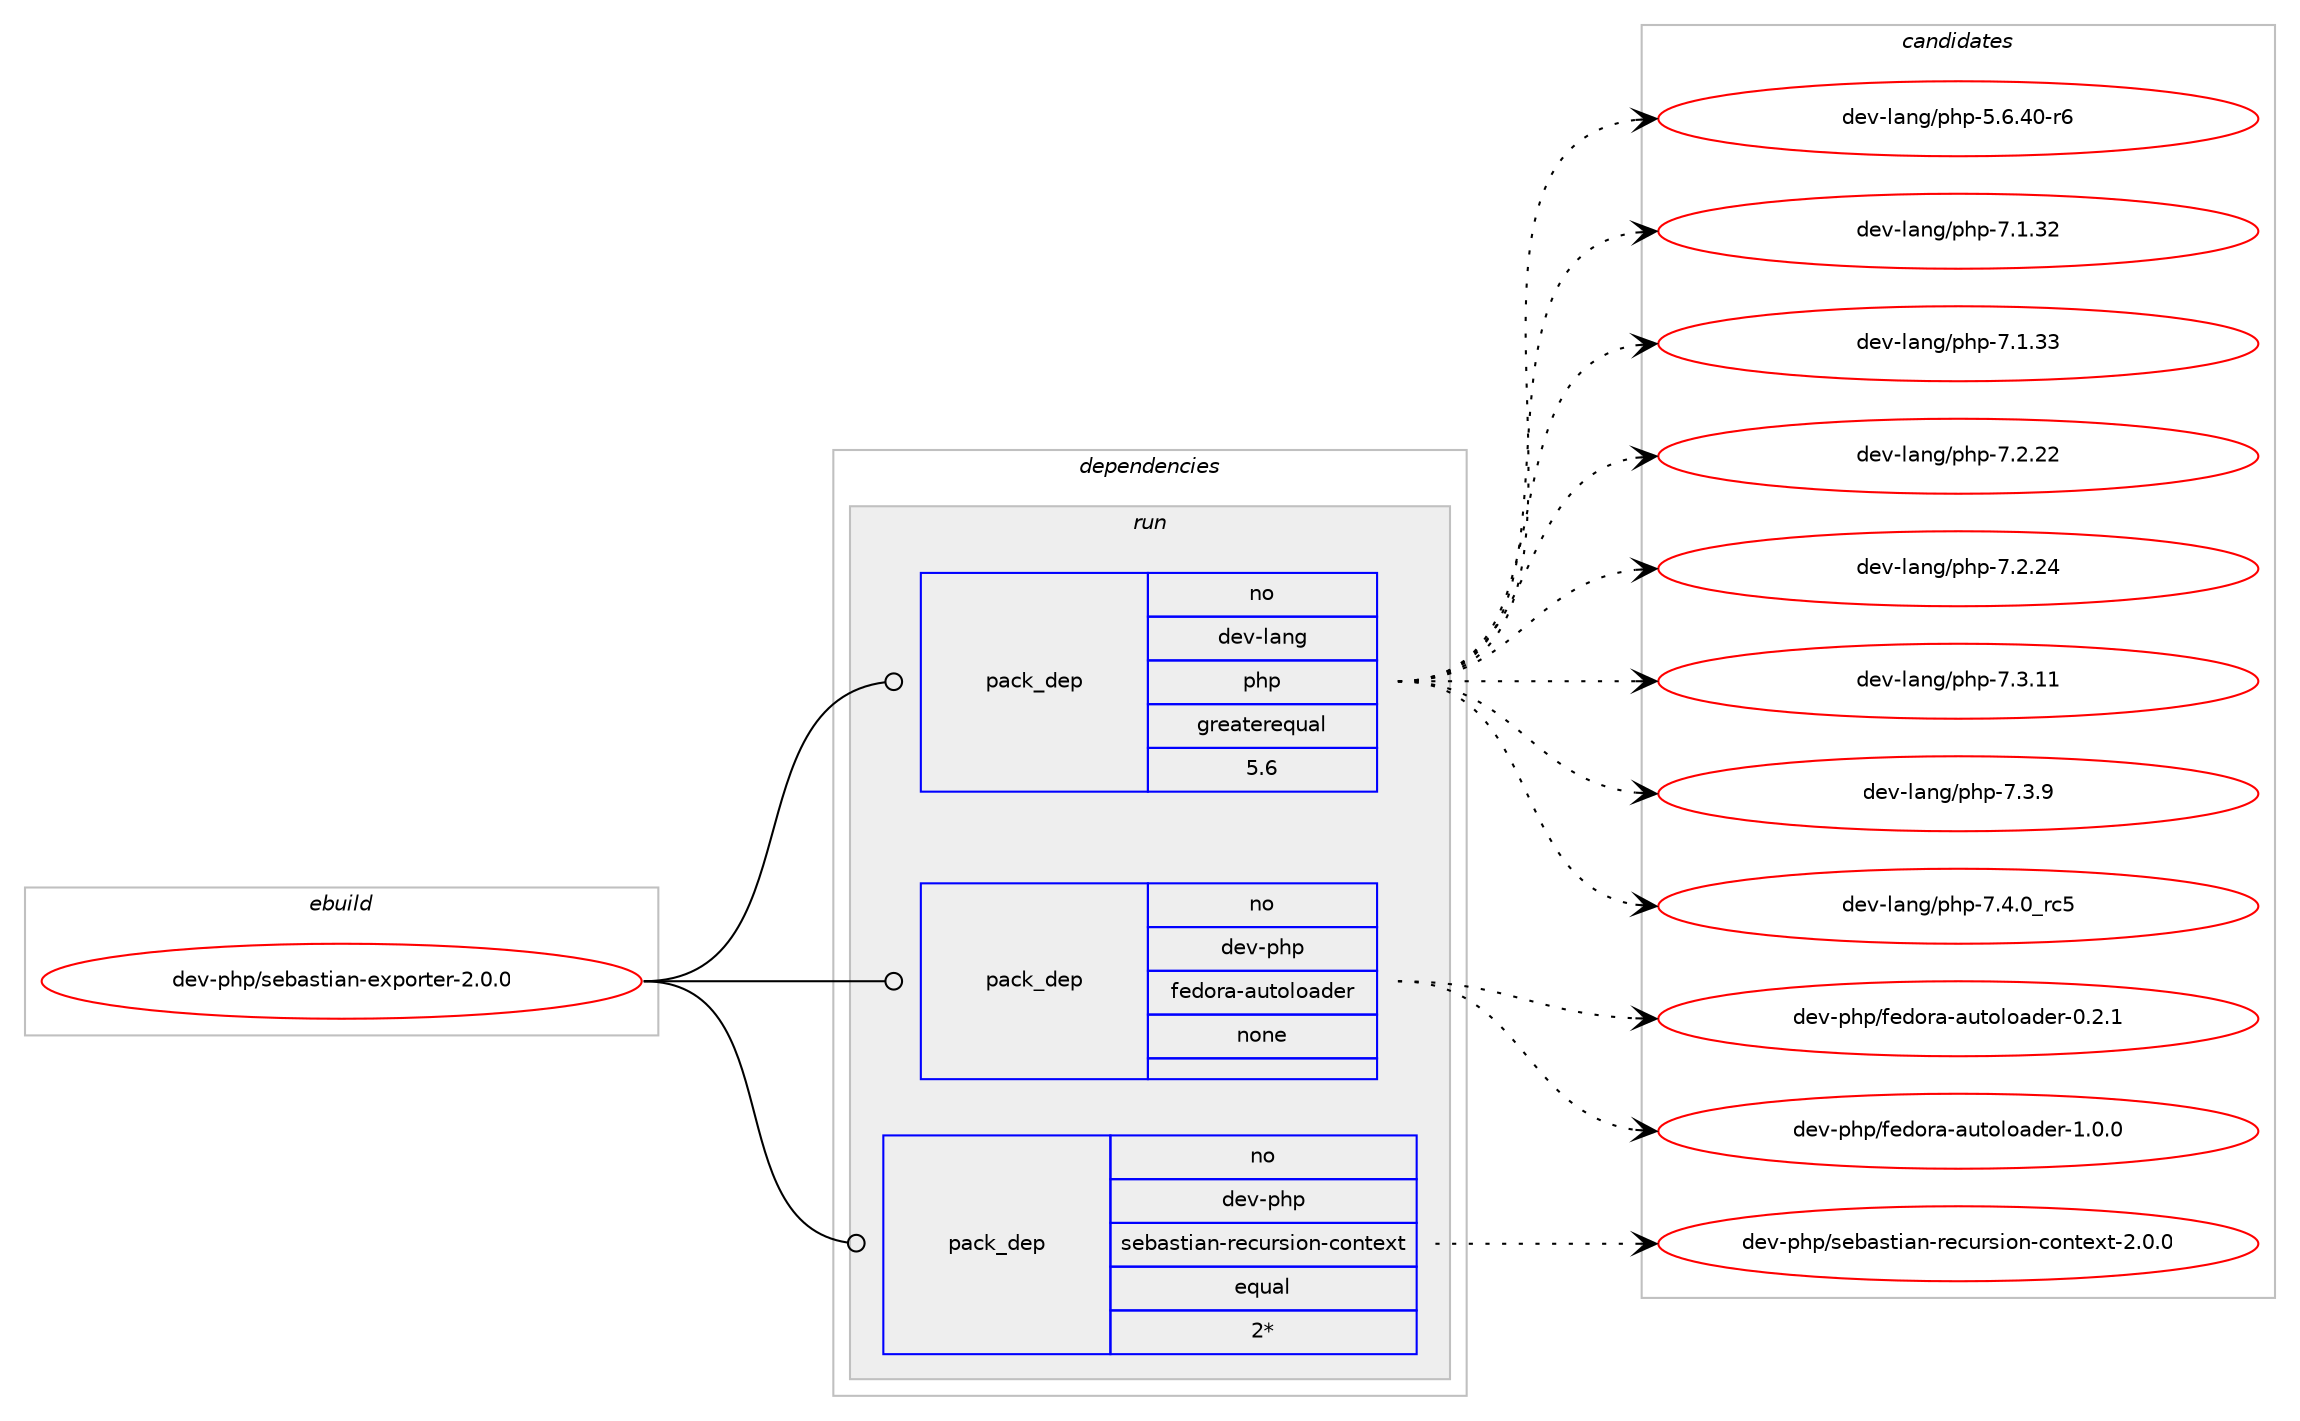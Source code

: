 digraph prolog {

# *************
# Graph options
# *************

newrank=true;
concentrate=true;
compound=true;
graph [rankdir=LR,fontname=Helvetica,fontsize=10,ranksep=1.5];#, ranksep=2.5, nodesep=0.2];
edge  [arrowhead=vee];
node  [fontname=Helvetica,fontsize=10];

# **********
# The ebuild
# **********

subgraph cluster_leftcol {
color=gray;
rank=same;
label=<<i>ebuild</i>>;
id [label="dev-php/sebastian-exporter-2.0.0", color=red, width=4, href="../dev-php/sebastian-exporter-2.0.0.svg"];
}

# ****************
# The dependencies
# ****************

subgraph cluster_midcol {
color=gray;
label=<<i>dependencies</i>>;
subgraph cluster_compile {
fillcolor="#eeeeee";
style=filled;
label=<<i>compile</i>>;
}
subgraph cluster_compileandrun {
fillcolor="#eeeeee";
style=filled;
label=<<i>compile and run</i>>;
}
subgraph cluster_run {
fillcolor="#eeeeee";
style=filled;
label=<<i>run</i>>;
subgraph pack444551 {
dependency591656 [label=<<TABLE BORDER="0" CELLBORDER="1" CELLSPACING="0" CELLPADDING="4" WIDTH="220"><TR><TD ROWSPAN="6" CELLPADDING="30">pack_dep</TD></TR><TR><TD WIDTH="110">no</TD></TR><TR><TD>dev-lang</TD></TR><TR><TD>php</TD></TR><TR><TD>greaterequal</TD></TR><TR><TD>5.6</TD></TR></TABLE>>, shape=none, color=blue];
}
id:e -> dependency591656:w [weight=20,style="solid",arrowhead="odot"];
subgraph pack444552 {
dependency591657 [label=<<TABLE BORDER="0" CELLBORDER="1" CELLSPACING="0" CELLPADDING="4" WIDTH="220"><TR><TD ROWSPAN="6" CELLPADDING="30">pack_dep</TD></TR><TR><TD WIDTH="110">no</TD></TR><TR><TD>dev-php</TD></TR><TR><TD>fedora-autoloader</TD></TR><TR><TD>none</TD></TR><TR><TD></TD></TR></TABLE>>, shape=none, color=blue];
}
id:e -> dependency591657:w [weight=20,style="solid",arrowhead="odot"];
subgraph pack444553 {
dependency591658 [label=<<TABLE BORDER="0" CELLBORDER="1" CELLSPACING="0" CELLPADDING="4" WIDTH="220"><TR><TD ROWSPAN="6" CELLPADDING="30">pack_dep</TD></TR><TR><TD WIDTH="110">no</TD></TR><TR><TD>dev-php</TD></TR><TR><TD>sebastian-recursion-context</TD></TR><TR><TD>equal</TD></TR><TR><TD>2*</TD></TR></TABLE>>, shape=none, color=blue];
}
id:e -> dependency591658:w [weight=20,style="solid",arrowhead="odot"];
}
}

# **************
# The candidates
# **************

subgraph cluster_choices {
rank=same;
color=gray;
label=<<i>candidates</i>>;

subgraph choice444551 {
color=black;
nodesep=1;
choice100101118451089711010347112104112455346544652484511454 [label="dev-lang/php-5.6.40-r6", color=red, width=4,href="../dev-lang/php-5.6.40-r6.svg"];
choice10010111845108971101034711210411245554649465150 [label="dev-lang/php-7.1.32", color=red, width=4,href="../dev-lang/php-7.1.32.svg"];
choice10010111845108971101034711210411245554649465151 [label="dev-lang/php-7.1.33", color=red, width=4,href="../dev-lang/php-7.1.33.svg"];
choice10010111845108971101034711210411245554650465050 [label="dev-lang/php-7.2.22", color=red, width=4,href="../dev-lang/php-7.2.22.svg"];
choice10010111845108971101034711210411245554650465052 [label="dev-lang/php-7.2.24", color=red, width=4,href="../dev-lang/php-7.2.24.svg"];
choice10010111845108971101034711210411245554651464949 [label="dev-lang/php-7.3.11", color=red, width=4,href="../dev-lang/php-7.3.11.svg"];
choice100101118451089711010347112104112455546514657 [label="dev-lang/php-7.3.9", color=red, width=4,href="../dev-lang/php-7.3.9.svg"];
choice100101118451089711010347112104112455546524648951149953 [label="dev-lang/php-7.4.0_rc5", color=red, width=4,href="../dev-lang/php-7.4.0_rc5.svg"];
dependency591656:e -> choice100101118451089711010347112104112455346544652484511454:w [style=dotted,weight="100"];
dependency591656:e -> choice10010111845108971101034711210411245554649465150:w [style=dotted,weight="100"];
dependency591656:e -> choice10010111845108971101034711210411245554649465151:w [style=dotted,weight="100"];
dependency591656:e -> choice10010111845108971101034711210411245554650465050:w [style=dotted,weight="100"];
dependency591656:e -> choice10010111845108971101034711210411245554650465052:w [style=dotted,weight="100"];
dependency591656:e -> choice10010111845108971101034711210411245554651464949:w [style=dotted,weight="100"];
dependency591656:e -> choice100101118451089711010347112104112455546514657:w [style=dotted,weight="100"];
dependency591656:e -> choice100101118451089711010347112104112455546524648951149953:w [style=dotted,weight="100"];
}
subgraph choice444552 {
color=black;
nodesep=1;
choice100101118451121041124710210110011111497459711711611110811197100101114454846504649 [label="dev-php/fedora-autoloader-0.2.1", color=red, width=4,href="../dev-php/fedora-autoloader-0.2.1.svg"];
choice100101118451121041124710210110011111497459711711611110811197100101114454946484648 [label="dev-php/fedora-autoloader-1.0.0", color=red, width=4,href="../dev-php/fedora-autoloader-1.0.0.svg"];
dependency591657:e -> choice100101118451121041124710210110011111497459711711611110811197100101114454846504649:w [style=dotted,weight="100"];
dependency591657:e -> choice100101118451121041124710210110011111497459711711611110811197100101114454946484648:w [style=dotted,weight="100"];
}
subgraph choice444553 {
color=black;
nodesep=1;
choice100101118451121041124711510198971151161059711045114101991171141151051111104599111110116101120116455046484648 [label="dev-php/sebastian-recursion-context-2.0.0", color=red, width=4,href="../dev-php/sebastian-recursion-context-2.0.0.svg"];
dependency591658:e -> choice100101118451121041124711510198971151161059711045114101991171141151051111104599111110116101120116455046484648:w [style=dotted,weight="100"];
}
}

}
